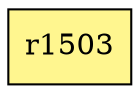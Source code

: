 digraph G {
rankdir=BT;ranksep="2.0";
"r1503" [shape=record,fillcolor=khaki1,style=filled,label="{r1503}"];
}
